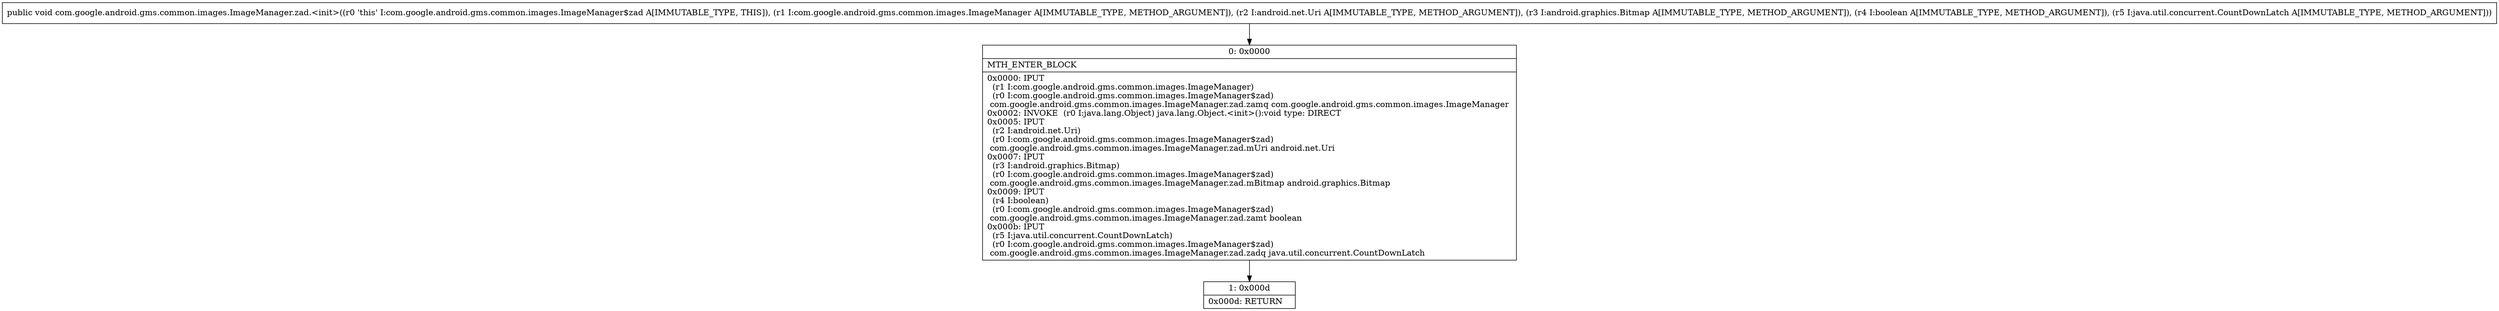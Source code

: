 digraph "CFG forcom.google.android.gms.common.images.ImageManager.zad.\<init\>(Lcom\/google\/android\/gms\/common\/images\/ImageManager;Landroid\/net\/Uri;Landroid\/graphics\/Bitmap;ZLjava\/util\/concurrent\/CountDownLatch;)V" {
Node_0 [shape=record,label="{0\:\ 0x0000|MTH_ENTER_BLOCK\l|0x0000: IPUT  \l  (r1 I:com.google.android.gms.common.images.ImageManager)\l  (r0 I:com.google.android.gms.common.images.ImageManager$zad)\l com.google.android.gms.common.images.ImageManager.zad.zamq com.google.android.gms.common.images.ImageManager \l0x0002: INVOKE  (r0 I:java.lang.Object) java.lang.Object.\<init\>():void type: DIRECT \l0x0005: IPUT  \l  (r2 I:android.net.Uri)\l  (r0 I:com.google.android.gms.common.images.ImageManager$zad)\l com.google.android.gms.common.images.ImageManager.zad.mUri android.net.Uri \l0x0007: IPUT  \l  (r3 I:android.graphics.Bitmap)\l  (r0 I:com.google.android.gms.common.images.ImageManager$zad)\l com.google.android.gms.common.images.ImageManager.zad.mBitmap android.graphics.Bitmap \l0x0009: IPUT  \l  (r4 I:boolean)\l  (r0 I:com.google.android.gms.common.images.ImageManager$zad)\l com.google.android.gms.common.images.ImageManager.zad.zamt boolean \l0x000b: IPUT  \l  (r5 I:java.util.concurrent.CountDownLatch)\l  (r0 I:com.google.android.gms.common.images.ImageManager$zad)\l com.google.android.gms.common.images.ImageManager.zad.zadq java.util.concurrent.CountDownLatch \l}"];
Node_1 [shape=record,label="{1\:\ 0x000d|0x000d: RETURN   \l}"];
MethodNode[shape=record,label="{public void com.google.android.gms.common.images.ImageManager.zad.\<init\>((r0 'this' I:com.google.android.gms.common.images.ImageManager$zad A[IMMUTABLE_TYPE, THIS]), (r1 I:com.google.android.gms.common.images.ImageManager A[IMMUTABLE_TYPE, METHOD_ARGUMENT]), (r2 I:android.net.Uri A[IMMUTABLE_TYPE, METHOD_ARGUMENT]), (r3 I:android.graphics.Bitmap A[IMMUTABLE_TYPE, METHOD_ARGUMENT]), (r4 I:boolean A[IMMUTABLE_TYPE, METHOD_ARGUMENT]), (r5 I:java.util.concurrent.CountDownLatch A[IMMUTABLE_TYPE, METHOD_ARGUMENT])) }"];
MethodNode -> Node_0;
Node_0 -> Node_1;
}

